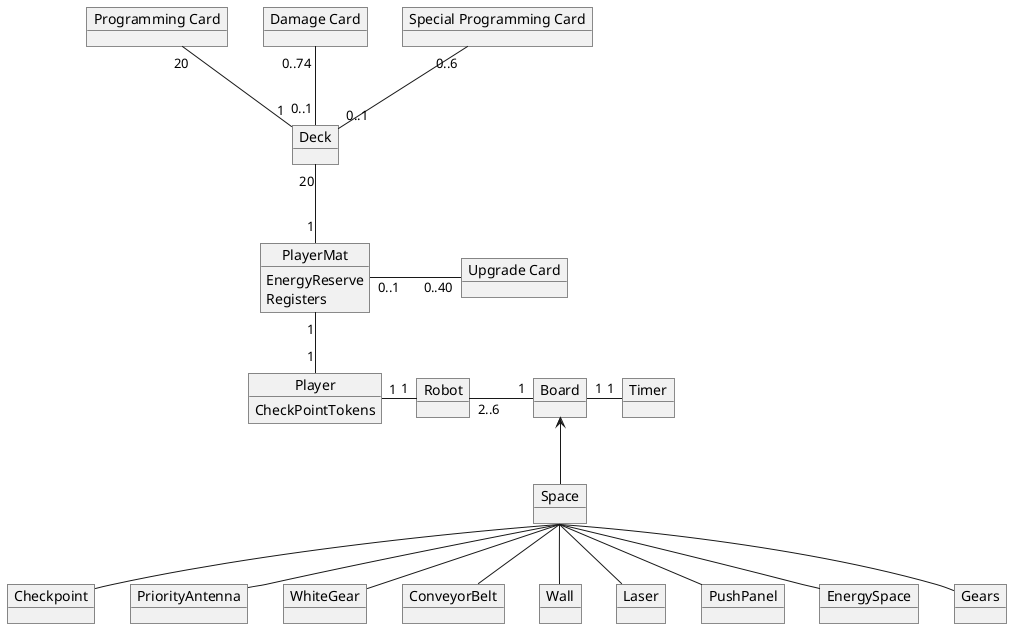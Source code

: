 @startuml
skinparam groupInheritance 2

object Board
object Robot
object "Programming Card" as prgcard
object "Upgrade Card" as upcard
object "Damage Card" as dmgcard
object "Special Programming Card" as spccard
object Timer
object Player {
    CheckPointTokens
}
object Deck
object PlayerMat {
    EnergyReserve
    Registers
}

Board "1" -l- "2..6" Robot : \t
Player "1" -r- "1" Robot
Player "1" -u- "1" PlayerMat

Deck "20" -- "1" PlayerMat : \t


prgcard "20" -- "1" Deck : \t\t
upcard "0..40" -l- "0..1" PlayerMat : \t\t
spccard "0..6" -- "0..1" Deck : \t\t
dmgcard "0..74" -- "0..1" Deck
Timer "1" -l- "1" Board

object Space
object Checkpoint
object PriorityAntenna
object WhiteGear
object ConveyorBelt
object Wall
object Laser
object PushPanel
object EnergySpace
object Gears

Board <-- Space
Space <|-- Checkpoint
Space <|-- PriorityAntenna
Space <|-- WhiteGear
Space <|-- ConveyorBelt
Space <|-- Wall
Space <|-- Laser
Space <|-- PushPanel
Space <|-- EnergySpace
Space <|-- Gears

@enduml